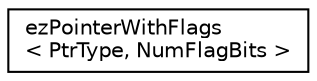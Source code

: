 digraph "Graphical Class Hierarchy"
{
 // LATEX_PDF_SIZE
  edge [fontname="Helvetica",fontsize="10",labelfontname="Helvetica",labelfontsize="10"];
  node [fontname="Helvetica",fontsize="10",shape=record];
  rankdir="LR";
  Node0 [label="ezPointerWithFlags\l\< PtrType, NumFlagBits \>",height=0.2,width=0.4,color="black", fillcolor="white", style="filled",URL="$da/dd1/classez_pointer_with_flags.htm",tooltip="A wrapper around a raw pointer that allows to use the lower N bits for flags."];
}

